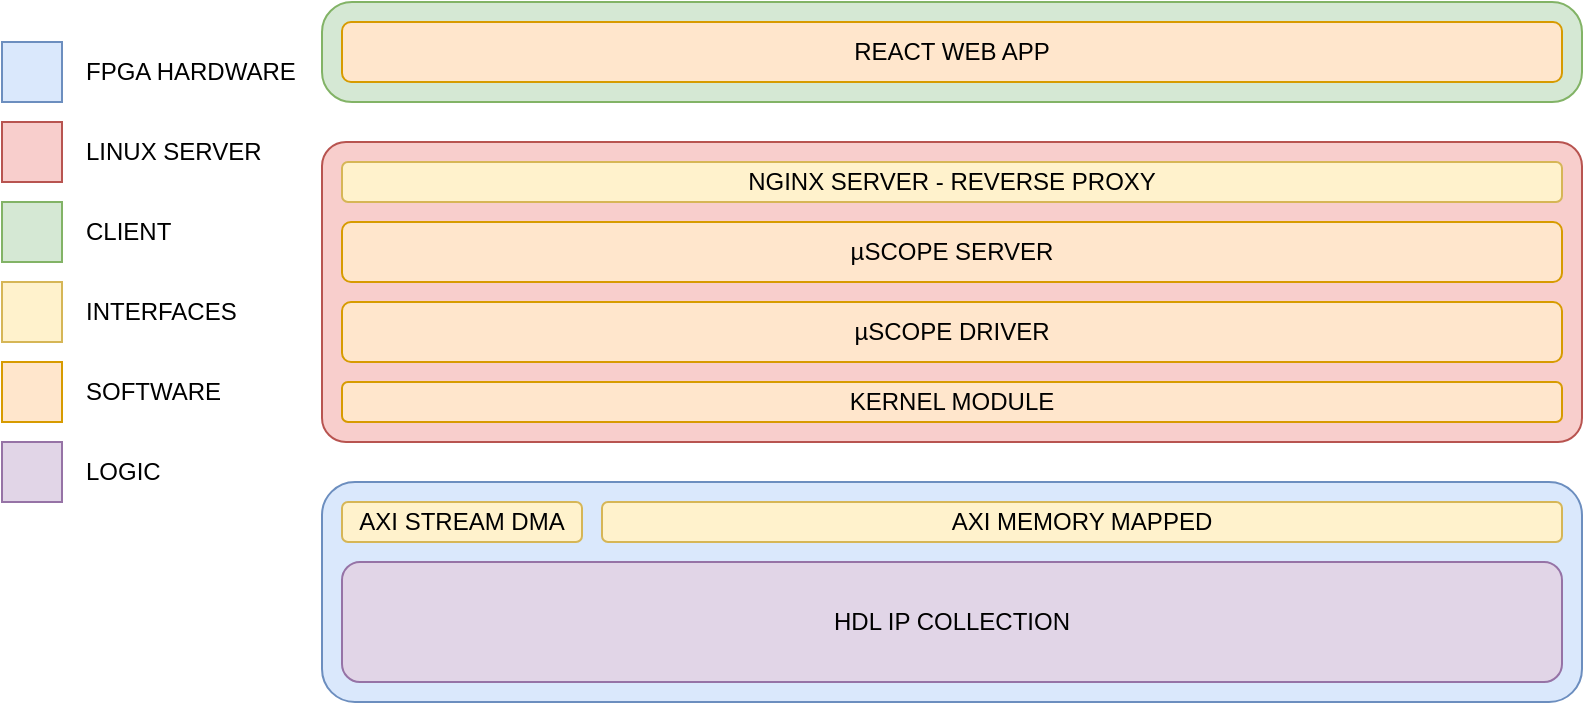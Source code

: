 <mxfile version="14.6.13" type="device"><diagram id="CR89wf_EPwSsdyslVp72" name="Page-1"><mxGraphModel dx="1350" dy="816" grid="1" gridSize="10" guides="1" tooltips="1" connect="1" arrows="1" fold="1" page="1" pageScale="1" pageWidth="827" pageHeight="583" math="0" shadow="0"><root><mxCell id="0"/><mxCell id="1" parent="0"/><mxCell id="abgbactR-UJYrMF9P-a5-30" value="" style="rounded=0;whiteSpace=wrap;html=1;fillColor=#e1d5e7;strokeColor=#9673a6;" parent="1" vertex="1"><mxGeometry x="10" y="330" width="30" height="30" as="geometry"/></mxCell><mxCell id="abgbactR-UJYrMF9P-a5-37" value="LOGIC" style="text;html=1;strokeColor=none;fillColor=none;align=left;verticalAlign=middle;whiteSpace=wrap;rounded=0;" parent="1" vertex="1"><mxGeometry x="50" y="335" width="80" height="20" as="geometry"/></mxCell><mxCell id="abgbactR-UJYrMF9P-a5-47" value="" style="group" parent="1" vertex="1" connectable="0"><mxGeometry x="10" y="130" width="150" height="30" as="geometry"/></mxCell><mxCell id="abgbactR-UJYrMF9P-a5-19" value="" style="rounded=0;whiteSpace=wrap;html=1;fillColor=#dae8fc;strokeColor=#6c8ebf;" parent="abgbactR-UJYrMF9P-a5-47" vertex="1"><mxGeometry width="30" height="30" as="geometry"/></mxCell><mxCell id="abgbactR-UJYrMF9P-a5-32" value="FPGA HARDWARE" style="text;html=1;strokeColor=none;fillColor=none;align=left;verticalAlign=middle;whiteSpace=wrap;rounded=0;" parent="abgbactR-UJYrMF9P-a5-47" vertex="1"><mxGeometry x="40" y="5" width="110" height="20" as="geometry"/></mxCell><mxCell id="abgbactR-UJYrMF9P-a5-48" value="" style="group" parent="1" vertex="1" connectable="0"><mxGeometry x="10" y="170" width="130" height="30" as="geometry"/></mxCell><mxCell id="abgbactR-UJYrMF9P-a5-22" value="" style="rounded=0;whiteSpace=wrap;html=1;fillColor=#f8cecc;strokeColor=#b85450;" parent="abgbactR-UJYrMF9P-a5-48" vertex="1"><mxGeometry width="30" height="30" as="geometry"/></mxCell><mxCell id="abgbactR-UJYrMF9P-a5-33" value="LINUX SERVER" style="text;html=1;strokeColor=none;fillColor=none;align=left;verticalAlign=middle;whiteSpace=wrap;rounded=0;" parent="abgbactR-UJYrMF9P-a5-48" vertex="1"><mxGeometry x="40" y="5" width="90" height="20" as="geometry"/></mxCell><mxCell id="abgbactR-UJYrMF9P-a5-49" value="" style="group" parent="1" vertex="1" connectable="0"><mxGeometry x="10" y="210" width="90" height="30" as="geometry"/></mxCell><mxCell id="abgbactR-UJYrMF9P-a5-23" value="" style="rounded=0;whiteSpace=wrap;html=1;fillColor=#d5e8d4;strokeColor=#82b366;" parent="abgbactR-UJYrMF9P-a5-49" vertex="1"><mxGeometry width="30" height="30" as="geometry"/></mxCell><mxCell id="abgbactR-UJYrMF9P-a5-34" value="CLIENT" style="text;html=1;strokeColor=none;fillColor=none;align=left;verticalAlign=middle;whiteSpace=wrap;rounded=0;" parent="abgbactR-UJYrMF9P-a5-49" vertex="1"><mxGeometry x="40" y="5" width="50" height="20" as="geometry"/></mxCell><mxCell id="abgbactR-UJYrMF9P-a5-50" value="" style="group" parent="1" vertex="1" connectable="0"><mxGeometry x="10" y="250" width="120" height="30" as="geometry"/></mxCell><mxCell id="abgbactR-UJYrMF9P-a5-28" value="" style="rounded=0;whiteSpace=wrap;html=1;fillColor=#fff2cc;strokeColor=#d6b656;" parent="abgbactR-UJYrMF9P-a5-50" vertex="1"><mxGeometry width="30" height="30" as="geometry"/></mxCell><mxCell id="abgbactR-UJYrMF9P-a5-35" value="INTERFACES" style="text;html=1;strokeColor=none;fillColor=none;align=left;verticalAlign=middle;whiteSpace=wrap;rounded=0;" parent="abgbactR-UJYrMF9P-a5-50" vertex="1"><mxGeometry x="40" y="5" width="80" height="20" as="geometry"/></mxCell><mxCell id="abgbactR-UJYrMF9P-a5-51" value="" style="group" parent="1" vertex="1" connectable="0"><mxGeometry x="10" y="290" width="120" height="30" as="geometry"/></mxCell><mxCell id="abgbactR-UJYrMF9P-a5-29" value="" style="rounded=0;whiteSpace=wrap;html=1;fillColor=#ffe6cc;strokeColor=#d79b00;" parent="abgbactR-UJYrMF9P-a5-51" vertex="1"><mxGeometry width="30" height="30" as="geometry"/></mxCell><mxCell id="abgbactR-UJYrMF9P-a5-36" value="SOFTWARE" style="text;html=1;strokeColor=none;fillColor=none;align=left;verticalAlign=middle;whiteSpace=wrap;rounded=0;" parent="abgbactR-UJYrMF9P-a5-51" vertex="1"><mxGeometry x="40" y="5" width="80" height="20" as="geometry"/></mxCell><mxCell id="abgbactR-UJYrMF9P-a5-56" value="" style="group" parent="1" vertex="1" connectable="0"><mxGeometry x="170" y="110" width="630" height="50" as="geometry"/></mxCell><mxCell id="abgbactR-UJYrMF9P-a5-43" value="" style="rounded=1;whiteSpace=wrap;html=1;fillColor=#d5e8d4;strokeColor=#82b366;spacingLeft=0;spacingBottom=5;verticalAlign=bottom;arcSize=30;" parent="abgbactR-UJYrMF9P-a5-56" vertex="1"><mxGeometry width="630" height="50" as="geometry"/></mxCell><mxCell id="abgbactR-UJYrMF9P-a5-45" value="REACT WEB APP" style="rounded=1;whiteSpace=wrap;html=1;fillColor=#ffe6cc;strokeColor=#d79b00;strokeWidth=1;" parent="abgbactR-UJYrMF9P-a5-56" vertex="1"><mxGeometry x="10" y="10" width="610" height="30" as="geometry"/></mxCell><mxCell id="abgbactR-UJYrMF9P-a5-9" value="\" style="rounded=1;whiteSpace=wrap;html=1;fillColor=#f8cecc;strokeColor=#b85450;spacingLeft=0;spacingBottom=5;verticalAlign=bottom;arcSize=8;" parent="1" vertex="1"><mxGeometry x="170" y="180" width="630" height="150" as="geometry"/></mxCell><mxCell id="abgbactR-UJYrMF9P-a5-10" value="KERNEL MODULE" style="rounded=1;whiteSpace=wrap;html=1;fillColor=#ffe6cc;strokeColor=#d79b00;" parent="1" vertex="1"><mxGeometry x="180" y="300" width="610" height="20" as="geometry"/></mxCell><mxCell id="abgbactR-UJYrMF9P-a5-13" value="µSCOPE DRIVER" style="rounded=1;whiteSpace=wrap;html=1;fillColor=#ffe6cc;strokeColor=#d79b00;" parent="1" vertex="1"><mxGeometry x="180" y="260" width="610" height="30" as="geometry"/></mxCell><mxCell id="abgbactR-UJYrMF9P-a5-40" value="NGINX SERVER - REVERSE PROXY" style="rounded=1;whiteSpace=wrap;html=1;fillColor=#fff2cc;strokeColor=#d6b656;" parent="1" vertex="1"><mxGeometry x="180" y="190" width="610" height="20" as="geometry"/></mxCell><mxCell id="abgbactR-UJYrMF9P-a5-44" value="µSCOPE SERVER" style="rounded=1;whiteSpace=wrap;html=1;fillColor=#ffe6cc;strokeColor=#d79b00;strokeWidth=1;" parent="1" vertex="1"><mxGeometry x="180" y="220" width="610" height="30" as="geometry"/></mxCell><mxCell id="abgbactR-UJYrMF9P-a5-1" value="" style="rounded=1;whiteSpace=wrap;html=1;fillColor=#dae8fc;strokeColor=#6c8ebf;align=center;verticalAlign=bottom;spacingLeft=0;spacingBottom=5;" parent="1" vertex="1"><mxGeometry x="170" y="350" width="630" height="110" as="geometry"/></mxCell><mxCell id="abgbactR-UJYrMF9P-a5-3" value="HDL IP COLLECTION" style="rounded=1;whiteSpace=wrap;html=1;fillColor=#e1d5e7;strokeColor=#9673a6;" parent="1" vertex="1"><mxGeometry x="180" y="390" width="610" height="60" as="geometry"/></mxCell><mxCell id="abgbactR-UJYrMF9P-a5-4" value="AXI STREAM DMA" style="rounded=1;whiteSpace=wrap;html=1;fillColor=#fff2cc;strokeColor=#d6b656;" parent="1" vertex="1"><mxGeometry x="180" y="360" width="120" height="20" as="geometry"/></mxCell><mxCell id="abgbactR-UJYrMF9P-a5-7" value="AXI MEMORY MAPPED" style="rounded=1;whiteSpace=wrap;html=1;fillColor=#fff2cc;strokeColor=#d6b656;" parent="1" vertex="1"><mxGeometry x="310" y="360" width="480" height="20" as="geometry"/></mxCell></root></mxGraphModel></diagram></mxfile>